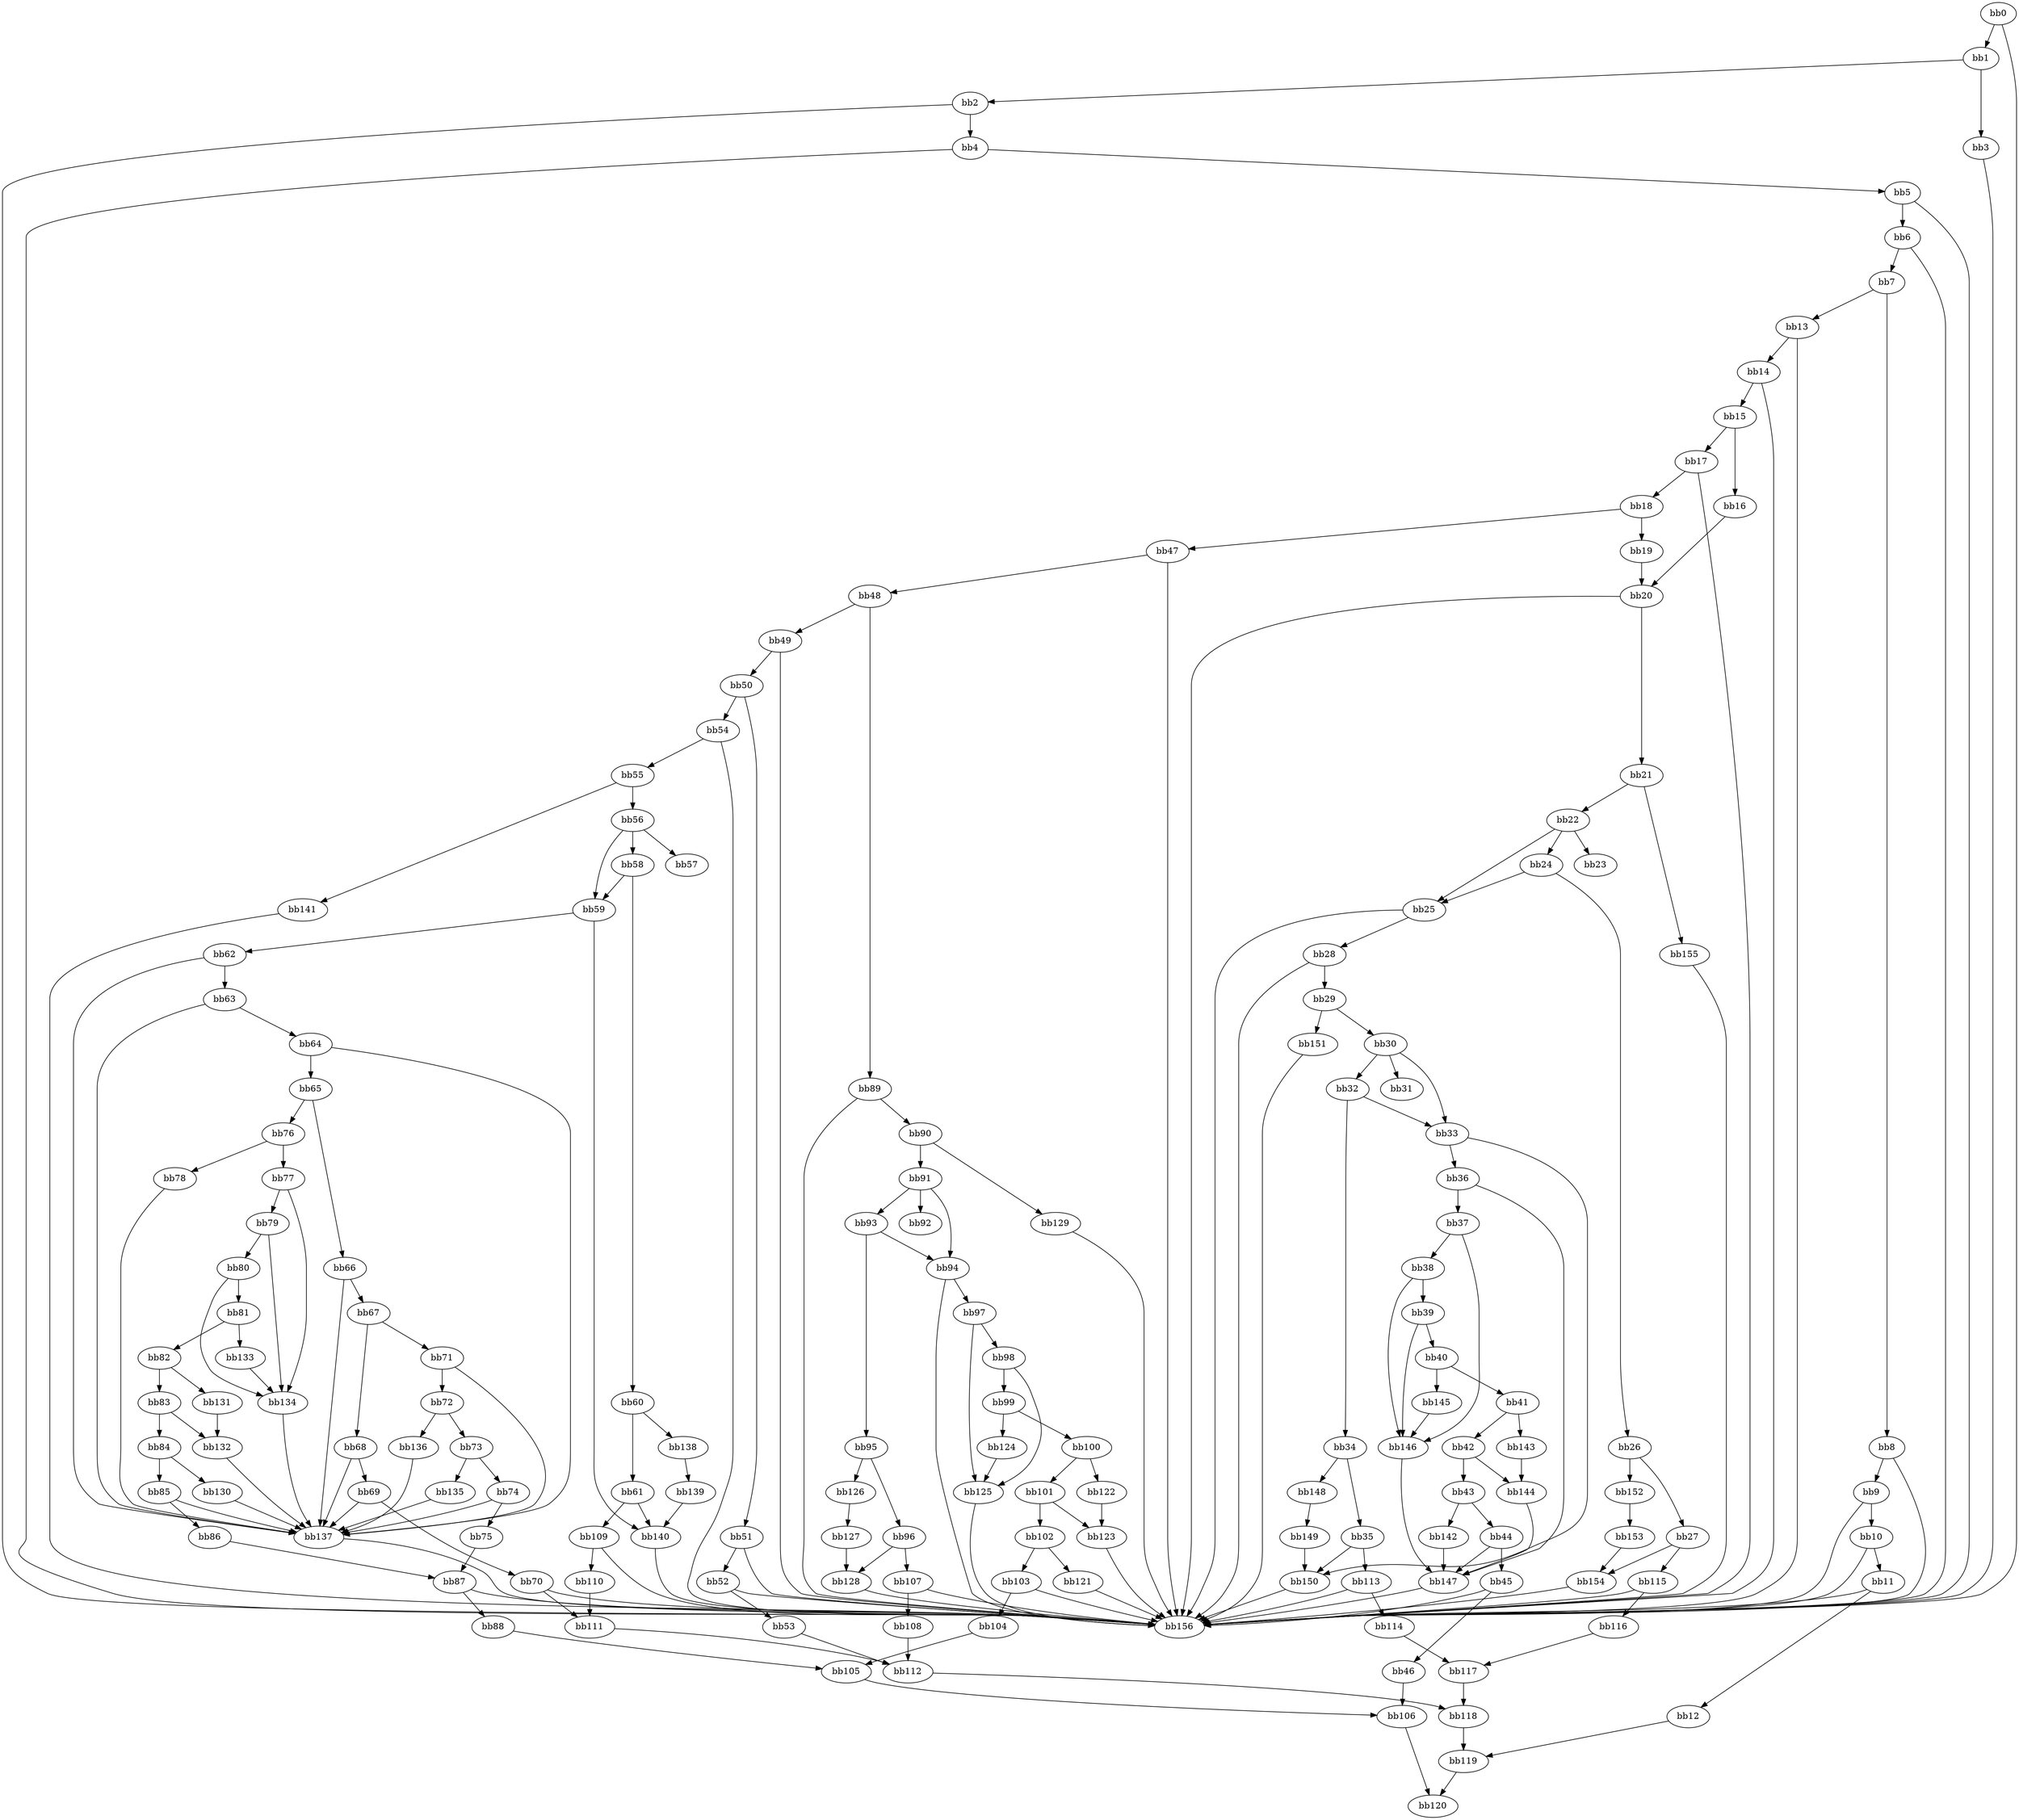 digraph {
    0 [ label = "bb0\l" ]
    1 [ label = "bb1\l" ]
    2 [ label = "bb2\l" ]
    3 [ label = "bb3\l" ]
    4 [ label = "bb4\l" ]
    5 [ label = "bb5\l" ]
    6 [ label = "bb6\l" ]
    7 [ label = "bb7\l" ]
    8 [ label = "bb8\l" ]
    9 [ label = "bb9\l" ]
    10 [ label = "bb10\l" ]
    11 [ label = "bb11\l" ]
    12 [ label = "bb12\l" ]
    13 [ label = "bb13\l" ]
    14 [ label = "bb14\l" ]
    15 [ label = "bb15\l" ]
    16 [ label = "bb16\l" ]
    17 [ label = "bb17\l" ]
    18 [ label = "bb18\l" ]
    19 [ label = "bb19\l" ]
    20 [ label = "bb20\l" ]
    21 [ label = "bb21\l" ]
    22 [ label = "bb22\l" ]
    23 [ label = "bb23\l" ]
    24 [ label = "bb24\l" ]
    25 [ label = "bb25\l" ]
    26 [ label = "bb26\l" ]
    27 [ label = "bb27\l" ]
    28 [ label = "bb28\l" ]
    29 [ label = "bb29\l" ]
    30 [ label = "bb30\l" ]
    31 [ label = "bb31\l" ]
    32 [ label = "bb32\l" ]
    33 [ label = "bb33\l" ]
    34 [ label = "bb34\l" ]
    35 [ label = "bb35\l" ]
    36 [ label = "bb36\l" ]
    37 [ label = "bb37\l" ]
    38 [ label = "bb38\l" ]
    39 [ label = "bb39\l" ]
    40 [ label = "bb40\l" ]
    41 [ label = "bb41\l" ]
    42 [ label = "bb42\l" ]
    43 [ label = "bb43\l" ]
    44 [ label = "bb44\l" ]
    45 [ label = "bb45\l" ]
    46 [ label = "bb46\l" ]
    47 [ label = "bb47\l" ]
    48 [ label = "bb48\l" ]
    49 [ label = "bb49\l" ]
    50 [ label = "bb50\l" ]
    51 [ label = "bb51\l" ]
    52 [ label = "bb52\l" ]
    53 [ label = "bb53\l" ]
    54 [ label = "bb54\l" ]
    55 [ label = "bb55\l" ]
    56 [ label = "bb56\l" ]
    57 [ label = "bb57\l" ]
    58 [ label = "bb58\l" ]
    59 [ label = "bb59\l" ]
    60 [ label = "bb60\l" ]
    61 [ label = "bb61\l" ]
    62 [ label = "bb62\l" ]
    63 [ label = "bb63\l" ]
    64 [ label = "bb64\l" ]
    65 [ label = "bb65\l" ]
    66 [ label = "bb66\l" ]
    67 [ label = "bb67\l" ]
    68 [ label = "bb68\l" ]
    69 [ label = "bb69\l" ]
    70 [ label = "bb70\l" ]
    71 [ label = "bb71\l" ]
    72 [ label = "bb72\l" ]
    73 [ label = "bb73\l" ]
    74 [ label = "bb74\l" ]
    75 [ label = "bb75\l" ]
    76 [ label = "bb76\l" ]
    77 [ label = "bb77\l" ]
    78 [ label = "bb78\l" ]
    79 [ label = "bb79\l" ]
    80 [ label = "bb80\l" ]
    81 [ label = "bb81\l" ]
    82 [ label = "bb82\l" ]
    83 [ label = "bb83\l" ]
    84 [ label = "bb84\l" ]
    85 [ label = "bb85\l" ]
    86 [ label = "bb86\l" ]
    87 [ label = "bb87\l" ]
    88 [ label = "bb88\l" ]
    89 [ label = "bb89\l" ]
    90 [ label = "bb90\l" ]
    91 [ label = "bb91\l" ]
    92 [ label = "bb92\l" ]
    93 [ label = "bb93\l" ]
    94 [ label = "bb94\l" ]
    95 [ label = "bb95\l" ]
    96 [ label = "bb96\l" ]
    97 [ label = "bb97\l" ]
    98 [ label = "bb98\l" ]
    99 [ label = "bb99\l" ]
    100 [ label = "bb100\l" ]
    101 [ label = "bb101\l" ]
    102 [ label = "bb102\l" ]
    103 [ label = "bb103\l" ]
    104 [ label = "bb104\l" ]
    105 [ label = "bb105\l" ]
    106 [ label = "bb106\l" ]
    107 [ label = "bb107\l" ]
    108 [ label = "bb108\l" ]
    109 [ label = "bb109\l" ]
    110 [ label = "bb110\l" ]
    111 [ label = "bb111\l" ]
    112 [ label = "bb112\l" ]
    113 [ label = "bb113\l" ]
    114 [ label = "bb114\l" ]
    115 [ label = "bb115\l" ]
    116 [ label = "bb116\l" ]
    117 [ label = "bb117\l" ]
    118 [ label = "bb118\l" ]
    119 [ label = "bb119\l" ]
    120 [ label = "bb120\l" ]
    121 [ label = "bb121\l" ]
    122 [ label = "bb122\l" ]
    123 [ label = "bb123\l" ]
    124 [ label = "bb124\l" ]
    125 [ label = "bb125\l" ]
    126 [ label = "bb126\l" ]
    127 [ label = "bb127\l" ]
    128 [ label = "bb128\l" ]
    129 [ label = "bb129\l" ]
    130 [ label = "bb130\l" ]
    131 [ label = "bb131\l" ]
    132 [ label = "bb132\l" ]
    133 [ label = "bb133\l" ]
    134 [ label = "bb134\l" ]
    135 [ label = "bb135\l" ]
    136 [ label = "bb136\l" ]
    137 [ label = "bb137\l" ]
    138 [ label = "bb138\l" ]
    139 [ label = "bb139\l" ]
    140 [ label = "bb140\l" ]
    141 [ label = "bb141\l" ]
    142 [ label = "bb142\l" ]
    143 [ label = "bb143\l" ]
    144 [ label = "bb144\l" ]
    145 [ label = "bb145\l" ]
    146 [ label = "bb146\l" ]
    147 [ label = "bb147\l" ]
    148 [ label = "bb148\l" ]
    149 [ label = "bb149\l" ]
    150 [ label = "bb150\l" ]
    151 [ label = "bb151\l" ]
    152 [ label = "bb152\l" ]
    153 [ label = "bb153\l" ]
    154 [ label = "bb154\l" ]
    155 [ label = "bb155\l" ]
    156 [ label = "bb156\l" ]
    0 -> 1 [ ]
    0 -> 156 [ ]
    1 -> 2 [ ]
    1 -> 3 [ ]
    2 -> 4 [ ]
    2 -> 156 [ ]
    3 -> 156 [ ]
    4 -> 5 [ ]
    4 -> 156 [ ]
    5 -> 6 [ ]
    5 -> 156 [ ]
    6 -> 7 [ ]
    6 -> 156 [ ]
    7 -> 8 [ ]
    7 -> 13 [ ]
    8 -> 9 [ ]
    8 -> 156 [ ]
    9 -> 10 [ ]
    9 -> 156 [ ]
    10 -> 11 [ ]
    10 -> 156 [ ]
    11 -> 12 [ ]
    11 -> 156 [ ]
    12 -> 119 [ ]
    13 -> 14 [ ]
    13 -> 156 [ ]
    14 -> 15 [ ]
    14 -> 156 [ ]
    15 -> 16 [ ]
    15 -> 17 [ ]
    16 -> 20 [ ]
    17 -> 18 [ ]
    17 -> 156 [ ]
    18 -> 19 [ ]
    18 -> 47 [ ]
    19 -> 20 [ ]
    20 -> 21 [ ]
    20 -> 156 [ ]
    21 -> 22 [ ]
    21 -> 155 [ ]
    22 -> 23 [ ]
    22 -> 24 [ ]
    22 -> 25 [ ]
    24 -> 25 [ ]
    24 -> 26 [ ]
    25 -> 28 [ ]
    25 -> 156 [ ]
    26 -> 27 [ ]
    26 -> 152 [ ]
    27 -> 115 [ ]
    27 -> 154 [ ]
    28 -> 29 [ ]
    28 -> 156 [ ]
    29 -> 30 [ ]
    29 -> 151 [ ]
    30 -> 31 [ ]
    30 -> 32 [ ]
    30 -> 33 [ ]
    32 -> 33 [ ]
    32 -> 34 [ ]
    33 -> 36 [ ]
    33 -> 150 [ ]
    34 -> 35 [ ]
    34 -> 148 [ ]
    35 -> 113 [ ]
    35 -> 150 [ ]
    36 -> 37 [ ]
    36 -> 147 [ ]
    37 -> 38 [ ]
    37 -> 146 [ ]
    38 -> 39 [ ]
    38 -> 146 [ ]
    39 -> 40 [ ]
    39 -> 146 [ ]
    40 -> 41 [ ]
    40 -> 145 [ ]
    41 -> 42 [ ]
    41 -> 143 [ ]
    42 -> 43 [ ]
    42 -> 144 [ ]
    43 -> 44 [ ]
    43 -> 142 [ ]
    44 -> 45 [ ]
    44 -> 147 [ ]
    45 -> 46 [ ]
    45 -> 156 [ ]
    46 -> 106 [ ]
    47 -> 48 [ ]
    47 -> 156 [ ]
    48 -> 49 [ ]
    48 -> 89 [ ]
    49 -> 50 [ ]
    49 -> 156 [ ]
    50 -> 51 [ ]
    50 -> 54 [ ]
    51 -> 52 [ ]
    51 -> 156 [ ]
    52 -> 53 [ ]
    52 -> 156 [ ]
    53 -> 112 [ ]
    54 -> 55 [ ]
    54 -> 156 [ ]
    55 -> 56 [ ]
    55 -> 141 [ ]
    56 -> 57 [ ]
    56 -> 58 [ ]
    56 -> 59 [ ]
    58 -> 59 [ ]
    58 -> 60 [ ]
    59 -> 62 [ ]
    59 -> 140 [ ]
    60 -> 61 [ ]
    60 -> 138 [ ]
    61 -> 109 [ ]
    61 -> 140 [ ]
    62 -> 63 [ ]
    62 -> 137 [ ]
    63 -> 64 [ ]
    63 -> 137 [ ]
    64 -> 65 [ ]
    64 -> 137 [ ]
    65 -> 66 [ ]
    65 -> 76 [ ]
    66 -> 67 [ ]
    66 -> 137 [ ]
    67 -> 68 [ ]
    67 -> 71 [ ]
    68 -> 69 [ ]
    68 -> 137 [ ]
    69 -> 70 [ ]
    69 -> 137 [ ]
    70 -> 111 [ ]
    70 -> 156 [ ]
    71 -> 72 [ ]
    71 -> 137 [ ]
    72 -> 73 [ ]
    72 -> 136 [ ]
    73 -> 74 [ ]
    73 -> 135 [ ]
    74 -> 75 [ ]
    74 -> 137 [ ]
    75 -> 87 [ ]
    76 -> 77 [ ]
    76 -> 78 [ ]
    77 -> 79 [ ]
    77 -> 134 [ ]
    78 -> 137 [ ]
    79 -> 80 [ ]
    79 -> 134 [ ]
    80 -> 81 [ ]
    80 -> 134 [ ]
    81 -> 82 [ ]
    81 -> 133 [ ]
    82 -> 83 [ ]
    82 -> 131 [ ]
    83 -> 84 [ ]
    83 -> 132 [ ]
    84 -> 85 [ ]
    84 -> 130 [ ]
    85 -> 86 [ ]
    85 -> 137 [ ]
    86 -> 87 [ ]
    87 -> 88 [ ]
    87 -> 156 [ ]
    88 -> 105 [ ]
    89 -> 90 [ ]
    89 -> 156 [ ]
    90 -> 91 [ ]
    90 -> 129 [ ]
    91 -> 92 [ ]
    91 -> 93 [ ]
    91 -> 94 [ ]
    93 -> 94 [ ]
    93 -> 95 [ ]
    94 -> 97 [ ]
    94 -> 156 [ ]
    95 -> 96 [ ]
    95 -> 126 [ ]
    96 -> 107 [ ]
    96 -> 128 [ ]
    97 -> 98 [ ]
    97 -> 125 [ ]
    98 -> 99 [ ]
    98 -> 125 [ ]
    99 -> 100 [ ]
    99 -> 124 [ ]
    100 -> 101 [ ]
    100 -> 122 [ ]
    101 -> 102 [ ]
    101 -> 123 [ ]
    102 -> 103 [ ]
    102 -> 121 [ ]
    103 -> 104 [ ]
    103 -> 156 [ ]
    104 -> 105 [ ]
    105 -> 106 [ ]
    106 -> 120 [ ]
    107 -> 108 [ ]
    107 -> 156 [ ]
    108 -> 112 [ ]
    109 -> 110 [ ]
    109 -> 156 [ ]
    110 -> 111 [ ]
    111 -> 112 [ ]
    112 -> 118 [ ]
    113 -> 114 [ ]
    113 -> 156 [ ]
    114 -> 117 [ ]
    115 -> 116 [ ]
    115 -> 156 [ ]
    116 -> 117 [ ]
    117 -> 118 [ ]
    118 -> 119 [ ]
    119 -> 120 [ ]
    121 -> 156 [ ]
    122 -> 123 [ ]
    123 -> 156 [ ]
    124 -> 125 [ ]
    125 -> 156 [ ]
    126 -> 127 [ ]
    127 -> 128 [ ]
    128 -> 156 [ ]
    129 -> 156 [ ]
    130 -> 137 [ ]
    131 -> 132 [ ]
    132 -> 137 [ ]
    133 -> 134 [ ]
    134 -> 137 [ ]
    135 -> 137 [ ]
    136 -> 137 [ ]
    137 -> 156 [ ]
    138 -> 139 [ ]
    139 -> 140 [ ]
    140 -> 156 [ ]
    141 -> 156 [ ]
    142 -> 147 [ ]
    143 -> 144 [ ]
    144 -> 147 [ ]
    145 -> 146 [ ]
    146 -> 147 [ ]
    147 -> 156 [ ]
    148 -> 149 [ ]
    149 -> 150 [ ]
    150 -> 156 [ ]
    151 -> 156 [ ]
    152 -> 153 [ ]
    153 -> 154 [ ]
    154 -> 156 [ ]
    155 -> 156 [ ]
}

